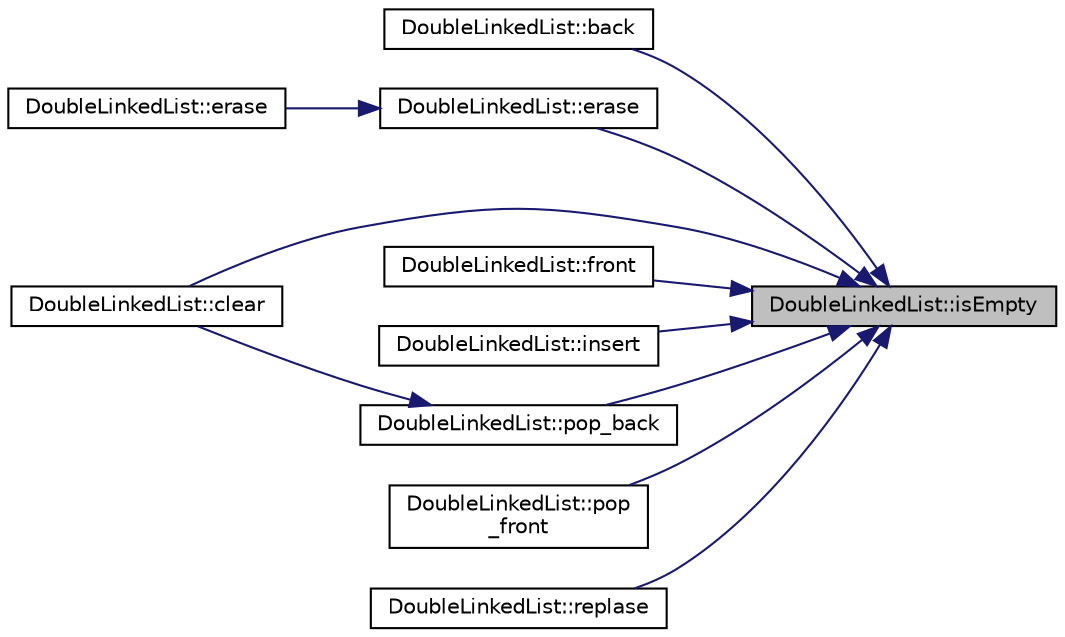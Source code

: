 digraph "DoubleLinkedList::isEmpty"
{
 // LATEX_PDF_SIZE
  edge [fontname="Helvetica",fontsize="10",labelfontname="Helvetica",labelfontsize="10"];
  node [fontname="Helvetica",fontsize="10",shape=record];
  rankdir="RL";
  Node1 [label="DoubleLinkedList::isEmpty",height=0.2,width=0.4,color="black", fillcolor="grey75", style="filled", fontcolor="black",tooltip=" "];
  Node1 -> Node2 [dir="back",color="midnightblue",fontsize="10",style="solid",fontname="Helvetica"];
  Node2 [label="DoubleLinkedList::back",height=0.2,width=0.4,color="black", fillcolor="white", style="filled",URL="$class_double_linked_list.html#ac8a82e9f74c04f6109a52e3bb390eef8",tooltip=" "];
  Node1 -> Node3 [dir="back",color="midnightblue",fontsize="10",style="solid",fontname="Helvetica"];
  Node3 [label="DoubleLinkedList::clear",height=0.2,width=0.4,color="black", fillcolor="white", style="filled",URL="$class_double_linked_list.html#a2bcb539c4e7af6684f85a5052c6a4777",tooltip=" "];
  Node1 -> Node4 [dir="back",color="midnightblue",fontsize="10",style="solid",fontname="Helvetica"];
  Node4 [label="DoubleLinkedList::erase",height=0.2,width=0.4,color="black", fillcolor="white", style="filled",URL="$class_double_linked_list.html#a326fe8a64b66a9fbdd7798141bbf146a",tooltip=" "];
  Node4 -> Node5 [dir="back",color="midnightblue",fontsize="10",style="solid",fontname="Helvetica"];
  Node5 [label="DoubleLinkedList::erase",height=0.2,width=0.4,color="black", fillcolor="white", style="filled",URL="$class_double_linked_list.html#a4bece4ec238e77d23fa9550afed63e3f",tooltip=" "];
  Node1 -> Node6 [dir="back",color="midnightblue",fontsize="10",style="solid",fontname="Helvetica"];
  Node6 [label="DoubleLinkedList::front",height=0.2,width=0.4,color="black", fillcolor="white", style="filled",URL="$class_double_linked_list.html#ad7213e06b94f3cbf6d123a20611e4212",tooltip=" "];
  Node1 -> Node7 [dir="back",color="midnightblue",fontsize="10",style="solid",fontname="Helvetica"];
  Node7 [label="DoubleLinkedList::insert",height=0.2,width=0.4,color="black", fillcolor="white", style="filled",URL="$class_double_linked_list.html#a064c5d4e1401b3b39b512fa675f52cdc",tooltip=" "];
  Node1 -> Node8 [dir="back",color="midnightblue",fontsize="10",style="solid",fontname="Helvetica"];
  Node8 [label="DoubleLinkedList::pop_back",height=0.2,width=0.4,color="black", fillcolor="white", style="filled",URL="$class_double_linked_list.html#a0146659bf107430d9d3705ca1de5c986",tooltip=" "];
  Node8 -> Node3 [dir="back",color="midnightblue",fontsize="10",style="solid",fontname="Helvetica"];
  Node1 -> Node9 [dir="back",color="midnightblue",fontsize="10",style="solid",fontname="Helvetica"];
  Node9 [label="DoubleLinkedList::pop\l_front",height=0.2,width=0.4,color="black", fillcolor="white", style="filled",URL="$class_double_linked_list.html#a7ef6f0cbb3b088654d00eb41565d7848",tooltip=" "];
  Node1 -> Node10 [dir="back",color="midnightblue",fontsize="10",style="solid",fontname="Helvetica"];
  Node10 [label="DoubleLinkedList::replase",height=0.2,width=0.4,color="black", fillcolor="white", style="filled",URL="$class_double_linked_list.html#abfcf60c3575b68f52b5e335bc6ab7f61",tooltip=" "];
}
